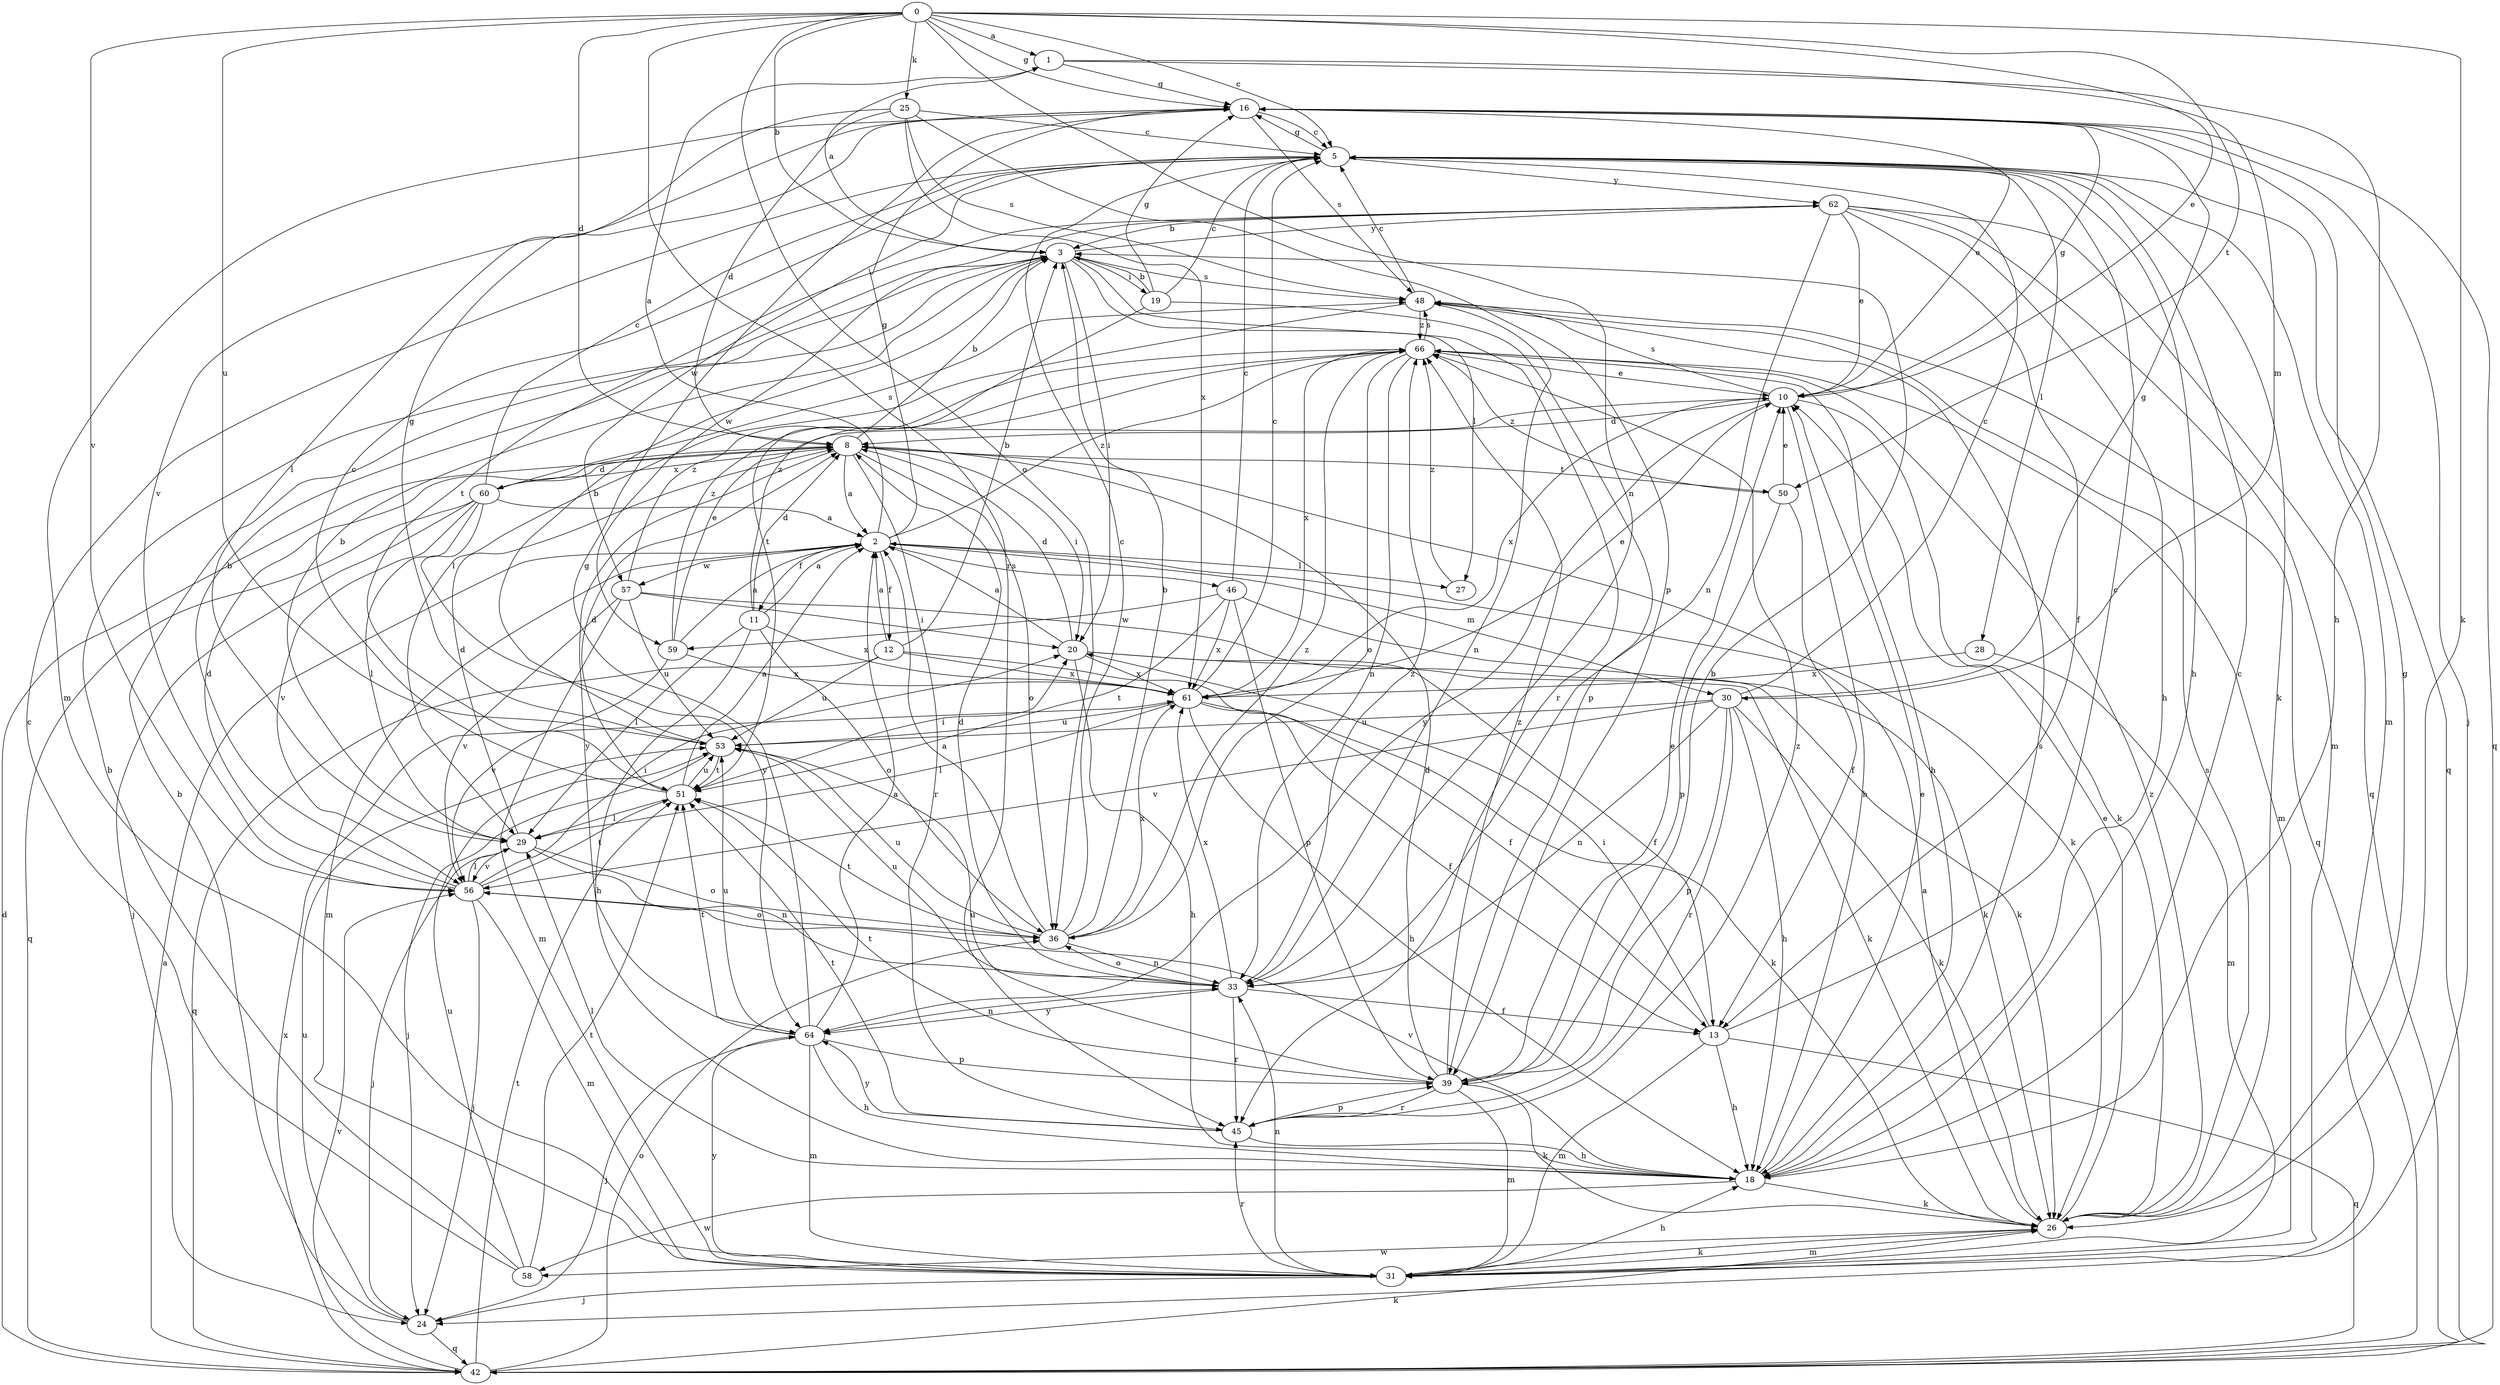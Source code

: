 strict digraph  {
0;
1;
2;
3;
5;
8;
10;
11;
12;
13;
16;
18;
19;
20;
24;
25;
26;
27;
28;
29;
30;
31;
33;
36;
39;
42;
45;
46;
48;
50;
51;
53;
56;
57;
58;
59;
60;
61;
62;
64;
66;
0 -> 1  [label=a];
0 -> 3  [label=b];
0 -> 5  [label=c];
0 -> 8  [label=d];
0 -> 10  [label=e];
0 -> 16  [label=g];
0 -> 25  [label=k];
0 -> 26  [label=k];
0 -> 33  [label=n];
0 -> 36  [label=o];
0 -> 45  [label=r];
0 -> 50  [label=t];
0 -> 53  [label=u];
0 -> 56  [label=v];
1 -> 16  [label=g];
1 -> 18  [label=h];
1 -> 30  [label=m];
2 -> 1  [label=a];
2 -> 11  [label=f];
2 -> 12  [label=f];
2 -> 16  [label=g];
2 -> 27  [label=l];
2 -> 30  [label=m];
2 -> 31  [label=m];
2 -> 46  [label=s];
2 -> 57  [label=w];
2 -> 66  [label=z];
3 -> 1  [label=a];
3 -> 19  [label=i];
3 -> 20  [label=i];
3 -> 27  [label=l];
3 -> 45  [label=r];
3 -> 48  [label=s];
3 -> 62  [label=y];
5 -> 16  [label=g];
5 -> 18  [label=h];
5 -> 26  [label=k];
5 -> 28  [label=l];
5 -> 31  [label=m];
5 -> 42  [label=q];
5 -> 57  [label=w];
5 -> 62  [label=y];
8 -> 2  [label=a];
8 -> 3  [label=b];
8 -> 20  [label=i];
8 -> 26  [label=k];
8 -> 36  [label=o];
8 -> 45  [label=r];
8 -> 50  [label=t];
8 -> 60  [label=x];
8 -> 64  [label=y];
10 -> 8  [label=d];
10 -> 16  [label=g];
10 -> 18  [label=h];
10 -> 26  [label=k];
10 -> 48  [label=s];
10 -> 61  [label=x];
10 -> 64  [label=y];
11 -> 2  [label=a];
11 -> 8  [label=d];
11 -> 18  [label=h];
11 -> 29  [label=l];
11 -> 36  [label=o];
11 -> 61  [label=x];
11 -> 66  [label=z];
12 -> 2  [label=a];
12 -> 3  [label=b];
12 -> 13  [label=f];
12 -> 42  [label=q];
12 -> 53  [label=u];
12 -> 61  [label=x];
13 -> 5  [label=c];
13 -> 18  [label=h];
13 -> 20  [label=i];
13 -> 31  [label=m];
13 -> 42  [label=q];
16 -> 5  [label=c];
16 -> 10  [label=e];
16 -> 24  [label=j];
16 -> 31  [label=m];
16 -> 42  [label=q];
16 -> 48  [label=s];
16 -> 56  [label=v];
18 -> 5  [label=c];
18 -> 10  [label=e];
18 -> 26  [label=k];
18 -> 29  [label=l];
18 -> 48  [label=s];
18 -> 56  [label=v];
18 -> 58  [label=w];
19 -> 3  [label=b];
19 -> 5  [label=c];
19 -> 16  [label=g];
19 -> 39  [label=p];
19 -> 51  [label=t];
20 -> 2  [label=a];
20 -> 8  [label=d];
20 -> 13  [label=f];
20 -> 18  [label=h];
20 -> 26  [label=k];
20 -> 61  [label=x];
24 -> 3  [label=b];
24 -> 42  [label=q];
24 -> 53  [label=u];
25 -> 5  [label=c];
25 -> 8  [label=d];
25 -> 29  [label=l];
25 -> 39  [label=p];
25 -> 48  [label=s];
25 -> 61  [label=x];
26 -> 2  [label=a];
26 -> 10  [label=e];
26 -> 16  [label=g];
26 -> 31  [label=m];
26 -> 48  [label=s];
26 -> 58  [label=w];
26 -> 66  [label=z];
27 -> 66  [label=z];
28 -> 31  [label=m];
28 -> 61  [label=x];
29 -> 3  [label=b];
29 -> 8  [label=d];
29 -> 24  [label=j];
29 -> 33  [label=n];
29 -> 36  [label=o];
29 -> 56  [label=v];
30 -> 5  [label=c];
30 -> 16  [label=g];
30 -> 18  [label=h];
30 -> 26  [label=k];
30 -> 33  [label=n];
30 -> 39  [label=p];
30 -> 45  [label=r];
30 -> 53  [label=u];
30 -> 56  [label=v];
31 -> 18  [label=h];
31 -> 24  [label=j];
31 -> 26  [label=k];
31 -> 33  [label=n];
31 -> 45  [label=r];
31 -> 64  [label=y];
33 -> 8  [label=d];
33 -> 13  [label=f];
33 -> 36  [label=o];
33 -> 45  [label=r];
33 -> 53  [label=u];
33 -> 61  [label=x];
33 -> 64  [label=y];
33 -> 66  [label=z];
36 -> 2  [label=a];
36 -> 3  [label=b];
36 -> 5  [label=c];
36 -> 33  [label=n];
36 -> 51  [label=t];
36 -> 53  [label=u];
36 -> 61  [label=x];
36 -> 66  [label=z];
39 -> 3  [label=b];
39 -> 8  [label=d];
39 -> 10  [label=e];
39 -> 26  [label=k];
39 -> 31  [label=m];
39 -> 45  [label=r];
39 -> 51  [label=t];
39 -> 53  [label=u];
39 -> 66  [label=z];
42 -> 2  [label=a];
42 -> 8  [label=d];
42 -> 26  [label=k];
42 -> 36  [label=o];
42 -> 51  [label=t];
42 -> 56  [label=v];
42 -> 61  [label=x];
45 -> 18  [label=h];
45 -> 39  [label=p];
45 -> 51  [label=t];
45 -> 64  [label=y];
45 -> 66  [label=z];
46 -> 5  [label=c];
46 -> 26  [label=k];
46 -> 39  [label=p];
46 -> 51  [label=t];
46 -> 59  [label=w];
46 -> 61  [label=x];
48 -> 5  [label=c];
48 -> 29  [label=l];
48 -> 33  [label=n];
48 -> 42  [label=q];
48 -> 66  [label=z];
50 -> 10  [label=e];
50 -> 13  [label=f];
50 -> 39  [label=p];
50 -> 66  [label=z];
51 -> 2  [label=a];
51 -> 5  [label=c];
51 -> 8  [label=d];
51 -> 20  [label=i];
51 -> 29  [label=l];
51 -> 53  [label=u];
53 -> 3  [label=b];
53 -> 16  [label=g];
53 -> 24  [label=j];
53 -> 51  [label=t];
56 -> 3  [label=b];
56 -> 8  [label=d];
56 -> 20  [label=i];
56 -> 24  [label=j];
56 -> 29  [label=l];
56 -> 31  [label=m];
56 -> 36  [label=o];
56 -> 51  [label=t];
57 -> 20  [label=i];
57 -> 26  [label=k];
57 -> 31  [label=m];
57 -> 53  [label=u];
57 -> 56  [label=v];
57 -> 66  [label=z];
58 -> 3  [label=b];
58 -> 5  [label=c];
58 -> 51  [label=t];
58 -> 53  [label=u];
59 -> 2  [label=a];
59 -> 10  [label=e];
59 -> 56  [label=v];
59 -> 61  [label=x];
59 -> 66  [label=z];
60 -> 2  [label=a];
60 -> 5  [label=c];
60 -> 8  [label=d];
60 -> 24  [label=j];
60 -> 29  [label=l];
60 -> 42  [label=q];
60 -> 48  [label=s];
60 -> 56  [label=v];
60 -> 64  [label=y];
61 -> 5  [label=c];
61 -> 10  [label=e];
61 -> 13  [label=f];
61 -> 18  [label=h];
61 -> 26  [label=k];
61 -> 29  [label=l];
61 -> 53  [label=u];
62 -> 3  [label=b];
62 -> 10  [label=e];
62 -> 13  [label=f];
62 -> 18  [label=h];
62 -> 31  [label=m];
62 -> 33  [label=n];
62 -> 42  [label=q];
62 -> 51  [label=t];
62 -> 59  [label=w];
64 -> 2  [label=a];
64 -> 16  [label=g];
64 -> 18  [label=h];
64 -> 24  [label=j];
64 -> 31  [label=m];
64 -> 33  [label=n];
64 -> 39  [label=p];
64 -> 51  [label=t];
64 -> 53  [label=u];
66 -> 10  [label=e];
66 -> 18  [label=h];
66 -> 31  [label=m];
66 -> 33  [label=n];
66 -> 36  [label=o];
66 -> 48  [label=s];
66 -> 61  [label=x];
}

